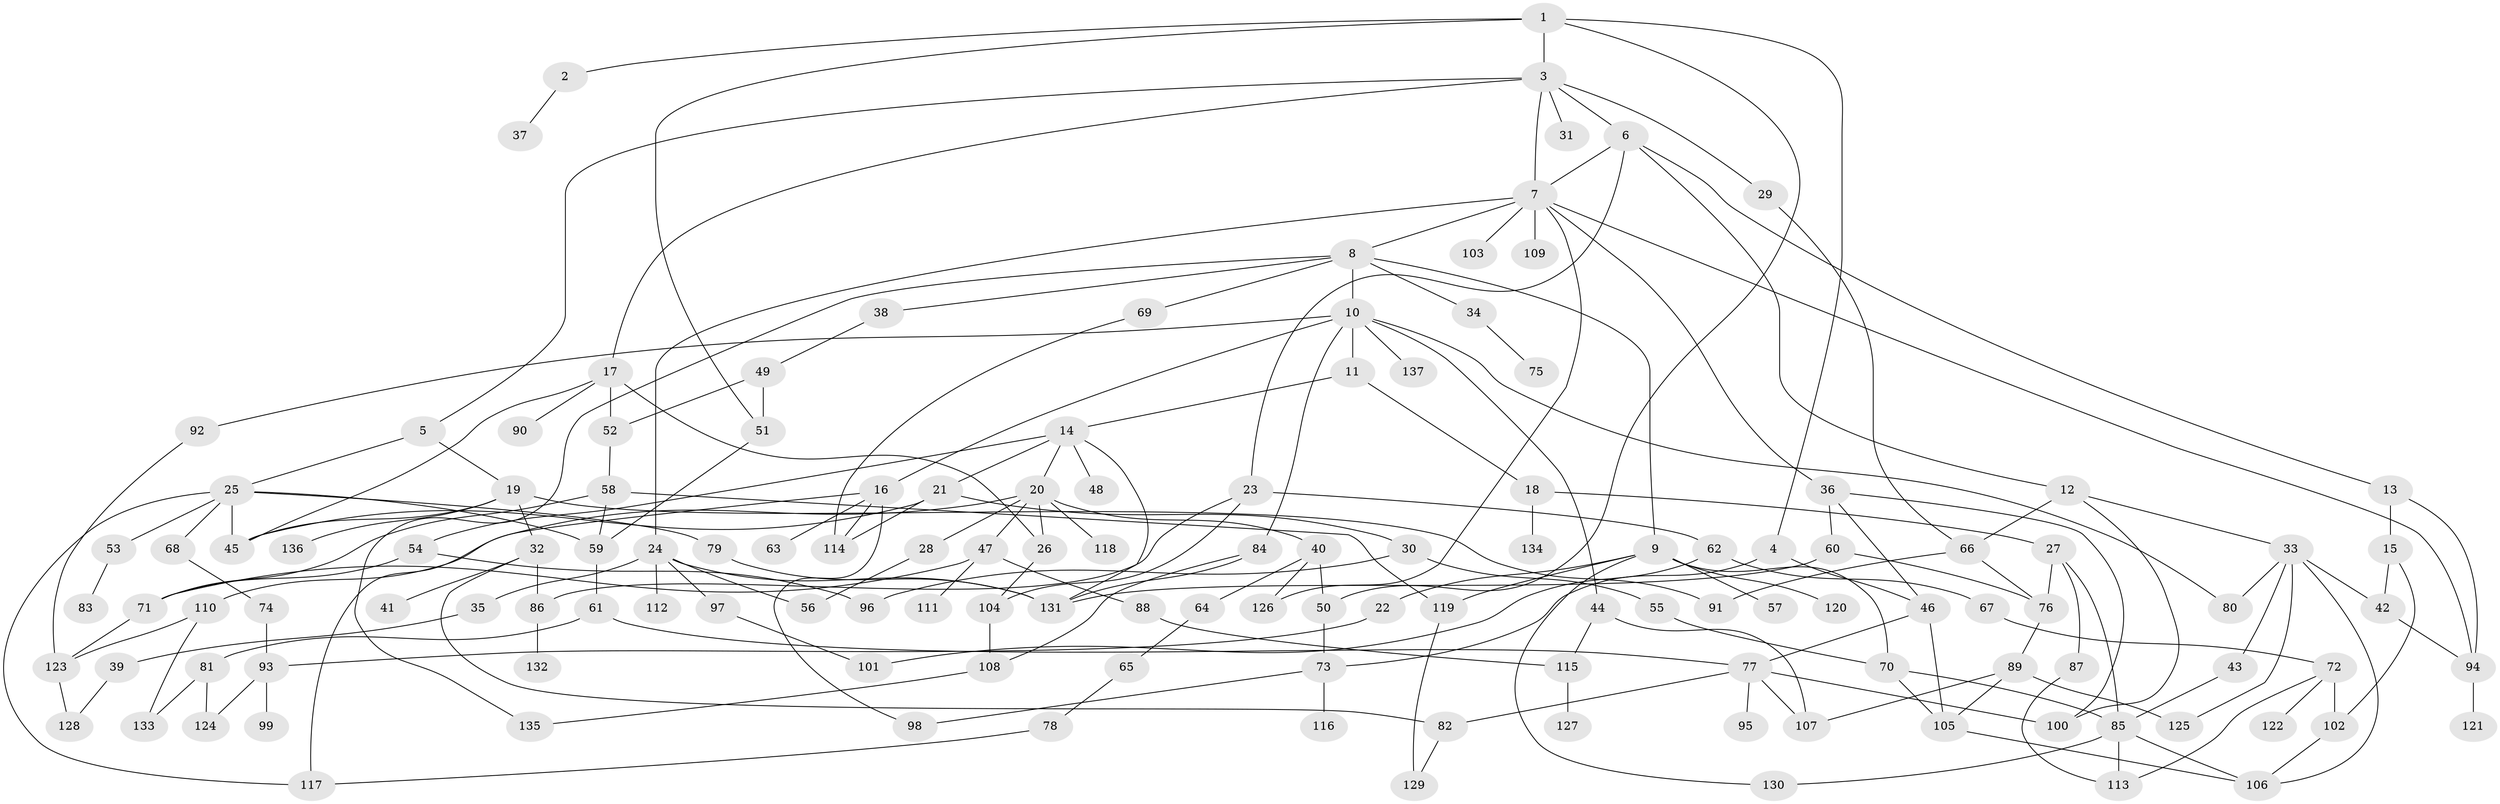 // coarse degree distribution, {6: 0.06315789473684211, 1: 0.22105263157894736, 13: 0.010526315789473684, 3: 0.15789473684210525, 4: 0.11578947368421053, 7: 0.06315789473684211, 5: 0.10526315789473684, 2: 0.23157894736842105, 8: 0.021052631578947368, 9: 0.010526315789473684}
// Generated by graph-tools (version 1.1) at 2025/41/03/06/25 10:41:25]
// undirected, 137 vertices, 203 edges
graph export_dot {
graph [start="1"]
  node [color=gray90,style=filled];
  1;
  2;
  3;
  4;
  5;
  6;
  7;
  8;
  9;
  10;
  11;
  12;
  13;
  14;
  15;
  16;
  17;
  18;
  19;
  20;
  21;
  22;
  23;
  24;
  25;
  26;
  27;
  28;
  29;
  30;
  31;
  32;
  33;
  34;
  35;
  36;
  37;
  38;
  39;
  40;
  41;
  42;
  43;
  44;
  45;
  46;
  47;
  48;
  49;
  50;
  51;
  52;
  53;
  54;
  55;
  56;
  57;
  58;
  59;
  60;
  61;
  62;
  63;
  64;
  65;
  66;
  67;
  68;
  69;
  70;
  71;
  72;
  73;
  74;
  75;
  76;
  77;
  78;
  79;
  80;
  81;
  82;
  83;
  84;
  85;
  86;
  87;
  88;
  89;
  90;
  91;
  92;
  93;
  94;
  95;
  96;
  97;
  98;
  99;
  100;
  101;
  102;
  103;
  104;
  105;
  106;
  107;
  108;
  109;
  110;
  111;
  112;
  113;
  114;
  115;
  116;
  117;
  118;
  119;
  120;
  121;
  122;
  123;
  124;
  125;
  126;
  127;
  128;
  129;
  130;
  131;
  132;
  133;
  134;
  135;
  136;
  137;
  1 -- 2;
  1 -- 3;
  1 -- 4;
  1 -- 51;
  1 -- 50;
  2 -- 37;
  3 -- 5;
  3 -- 6;
  3 -- 17;
  3 -- 29;
  3 -- 31;
  3 -- 7;
  4 -- 46;
  4 -- 73;
  5 -- 19;
  5 -- 25;
  6 -- 7;
  6 -- 12;
  6 -- 13;
  6 -- 23;
  7 -- 8;
  7 -- 24;
  7 -- 36;
  7 -- 103;
  7 -- 109;
  7 -- 126;
  7 -- 94;
  8 -- 9;
  8 -- 10;
  8 -- 34;
  8 -- 38;
  8 -- 69;
  8 -- 135;
  9 -- 22;
  9 -- 57;
  9 -- 119;
  9 -- 120;
  9 -- 130;
  9 -- 70;
  10 -- 11;
  10 -- 16;
  10 -- 44;
  10 -- 80;
  10 -- 84;
  10 -- 92;
  10 -- 137;
  11 -- 14;
  11 -- 18;
  12 -- 33;
  12 -- 66;
  12 -- 100;
  13 -- 15;
  13 -- 94;
  14 -- 20;
  14 -- 21;
  14 -- 48;
  14 -- 54;
  14 -- 131;
  15 -- 102;
  15 -- 42;
  16 -- 63;
  16 -- 98;
  16 -- 117;
  16 -- 114;
  17 -- 90;
  17 -- 52;
  17 -- 26;
  17 -- 45;
  18 -- 27;
  18 -- 134;
  19 -- 32;
  19 -- 45;
  19 -- 91;
  19 -- 136;
  20 -- 26;
  20 -- 28;
  20 -- 40;
  20 -- 47;
  20 -- 110;
  20 -- 118;
  21 -- 30;
  21 -- 114;
  21 -- 45;
  22 -- 93;
  23 -- 62;
  23 -- 104;
  23 -- 86;
  24 -- 35;
  24 -- 97;
  24 -- 112;
  24 -- 56;
  24 -- 131;
  25 -- 53;
  25 -- 68;
  25 -- 79;
  25 -- 59;
  25 -- 45;
  25 -- 117;
  26 -- 104;
  27 -- 87;
  27 -- 85;
  27 -- 76;
  28 -- 56;
  29 -- 66;
  30 -- 55;
  30 -- 96;
  32 -- 41;
  32 -- 82;
  32 -- 86;
  33 -- 42;
  33 -- 43;
  33 -- 106;
  33 -- 80;
  33 -- 125;
  34 -- 75;
  35 -- 39;
  36 -- 46;
  36 -- 60;
  36 -- 100;
  38 -- 49;
  39 -- 128;
  40 -- 50;
  40 -- 64;
  40 -- 126;
  42 -- 94;
  43 -- 85;
  44 -- 107;
  44 -- 115;
  46 -- 105;
  46 -- 77;
  47 -- 88;
  47 -- 111;
  47 -- 71;
  49 -- 52;
  49 -- 51;
  50 -- 73;
  51 -- 59;
  52 -- 58;
  53 -- 83;
  54 -- 71;
  54 -- 96;
  55 -- 70;
  58 -- 71;
  58 -- 59;
  58 -- 119;
  59 -- 61;
  60 -- 76;
  60 -- 131;
  61 -- 77;
  61 -- 81;
  62 -- 67;
  62 -- 101;
  64 -- 65;
  65 -- 78;
  66 -- 76;
  66 -- 91;
  67 -- 72;
  68 -- 74;
  69 -- 114;
  70 -- 85;
  70 -- 105;
  71 -- 123;
  72 -- 113;
  72 -- 122;
  72 -- 102;
  73 -- 116;
  73 -- 98;
  74 -- 93;
  76 -- 89;
  77 -- 95;
  77 -- 107;
  77 -- 100;
  77 -- 82;
  78 -- 117;
  79 -- 131;
  81 -- 133;
  81 -- 124;
  82 -- 129;
  84 -- 108;
  84 -- 131;
  85 -- 130;
  85 -- 113;
  85 -- 106;
  86 -- 132;
  87 -- 113;
  88 -- 115;
  89 -- 125;
  89 -- 105;
  89 -- 107;
  92 -- 123;
  93 -- 99;
  93 -- 124;
  94 -- 121;
  97 -- 101;
  102 -- 106;
  104 -- 108;
  105 -- 106;
  108 -- 135;
  110 -- 133;
  110 -- 123;
  115 -- 127;
  119 -- 129;
  123 -- 128;
}
